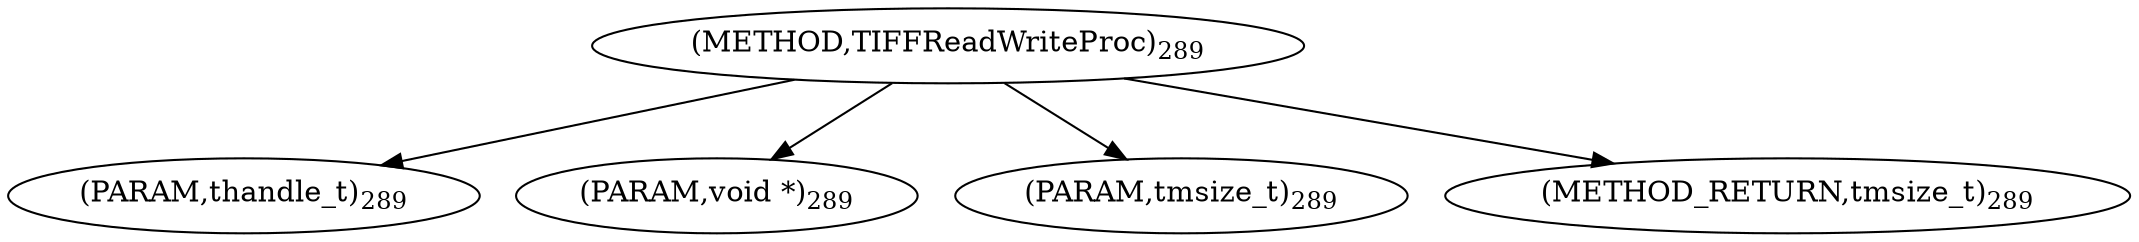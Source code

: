 digraph "TIFFReadWriteProc" {  
"8308" [label = <(METHOD,TIFFReadWriteProc)<SUB>289</SUB>> ]
"8309" [label = <(PARAM,thandle_t)<SUB>289</SUB>> ]
"8310" [label = <(PARAM,void *)<SUB>289</SUB>> ]
"8311" [label = <(PARAM,tmsize_t)<SUB>289</SUB>> ]
"8312" [label = <(METHOD_RETURN,tmsize_t)<SUB>289</SUB>> ]
  "8308" -> "8309" 
  "8308" -> "8310" 
  "8308" -> "8311" 
  "8308" -> "8312" 
}
